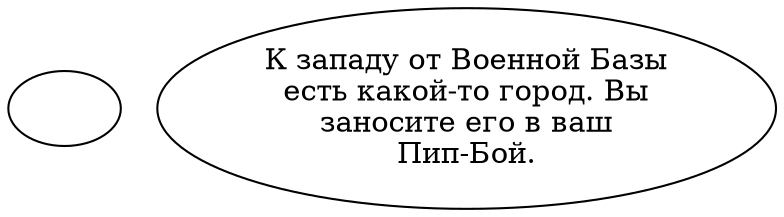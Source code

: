 digraph eiSanMap {
  "start" [style=filled       fillcolor="#FFFFFF"       color="#000000"]
  "start" [label=""]
  "use_p_proc" [style=filled       fillcolor="#FFFFFF"       color="#000000"]
  "use_p_proc" [label="К западу от Военной Базы\nесть какой-то город. Вы\nзаносите его в ваш\nПип-Бой."]
}